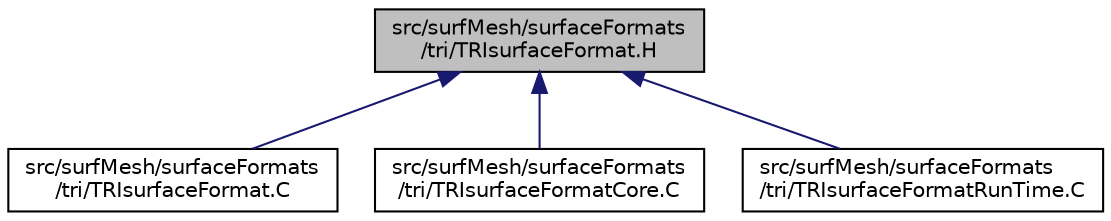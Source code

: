 digraph "src/surfMesh/surfaceFormats/tri/TRIsurfaceFormat.H"
{
  bgcolor="transparent";
  edge [fontname="Helvetica",fontsize="10",labelfontname="Helvetica",labelfontsize="10"];
  node [fontname="Helvetica",fontsize="10",shape=record];
  Node1 [label="src/surfMesh/surfaceFormats\l/tri/TRIsurfaceFormat.H",height=0.2,width=0.4,color="black", fillcolor="grey75", style="filled", fontcolor="black"];
  Node1 -> Node2 [dir="back",color="midnightblue",fontsize="10",style="solid",fontname="Helvetica"];
  Node2 [label="src/surfMesh/surfaceFormats\l/tri/TRIsurfaceFormat.C",height=0.2,width=0.4,color="black",URL="$a10021.html"];
  Node1 -> Node3 [dir="back",color="midnightblue",fontsize="10",style="solid",fontname="Helvetica"];
  Node3 [label="src/surfMesh/surfaceFormats\l/tri/TRIsurfaceFormatCore.C",height=0.2,width=0.4,color="black",URL="$a10023.html"];
  Node1 -> Node4 [dir="back",color="midnightblue",fontsize="10",style="solid",fontname="Helvetica"];
  Node4 [label="src/surfMesh/surfaceFormats\l/tri/TRIsurfaceFormatRunTime.C",height=0.2,width=0.4,color="black",URL="$a10025.html"];
}
